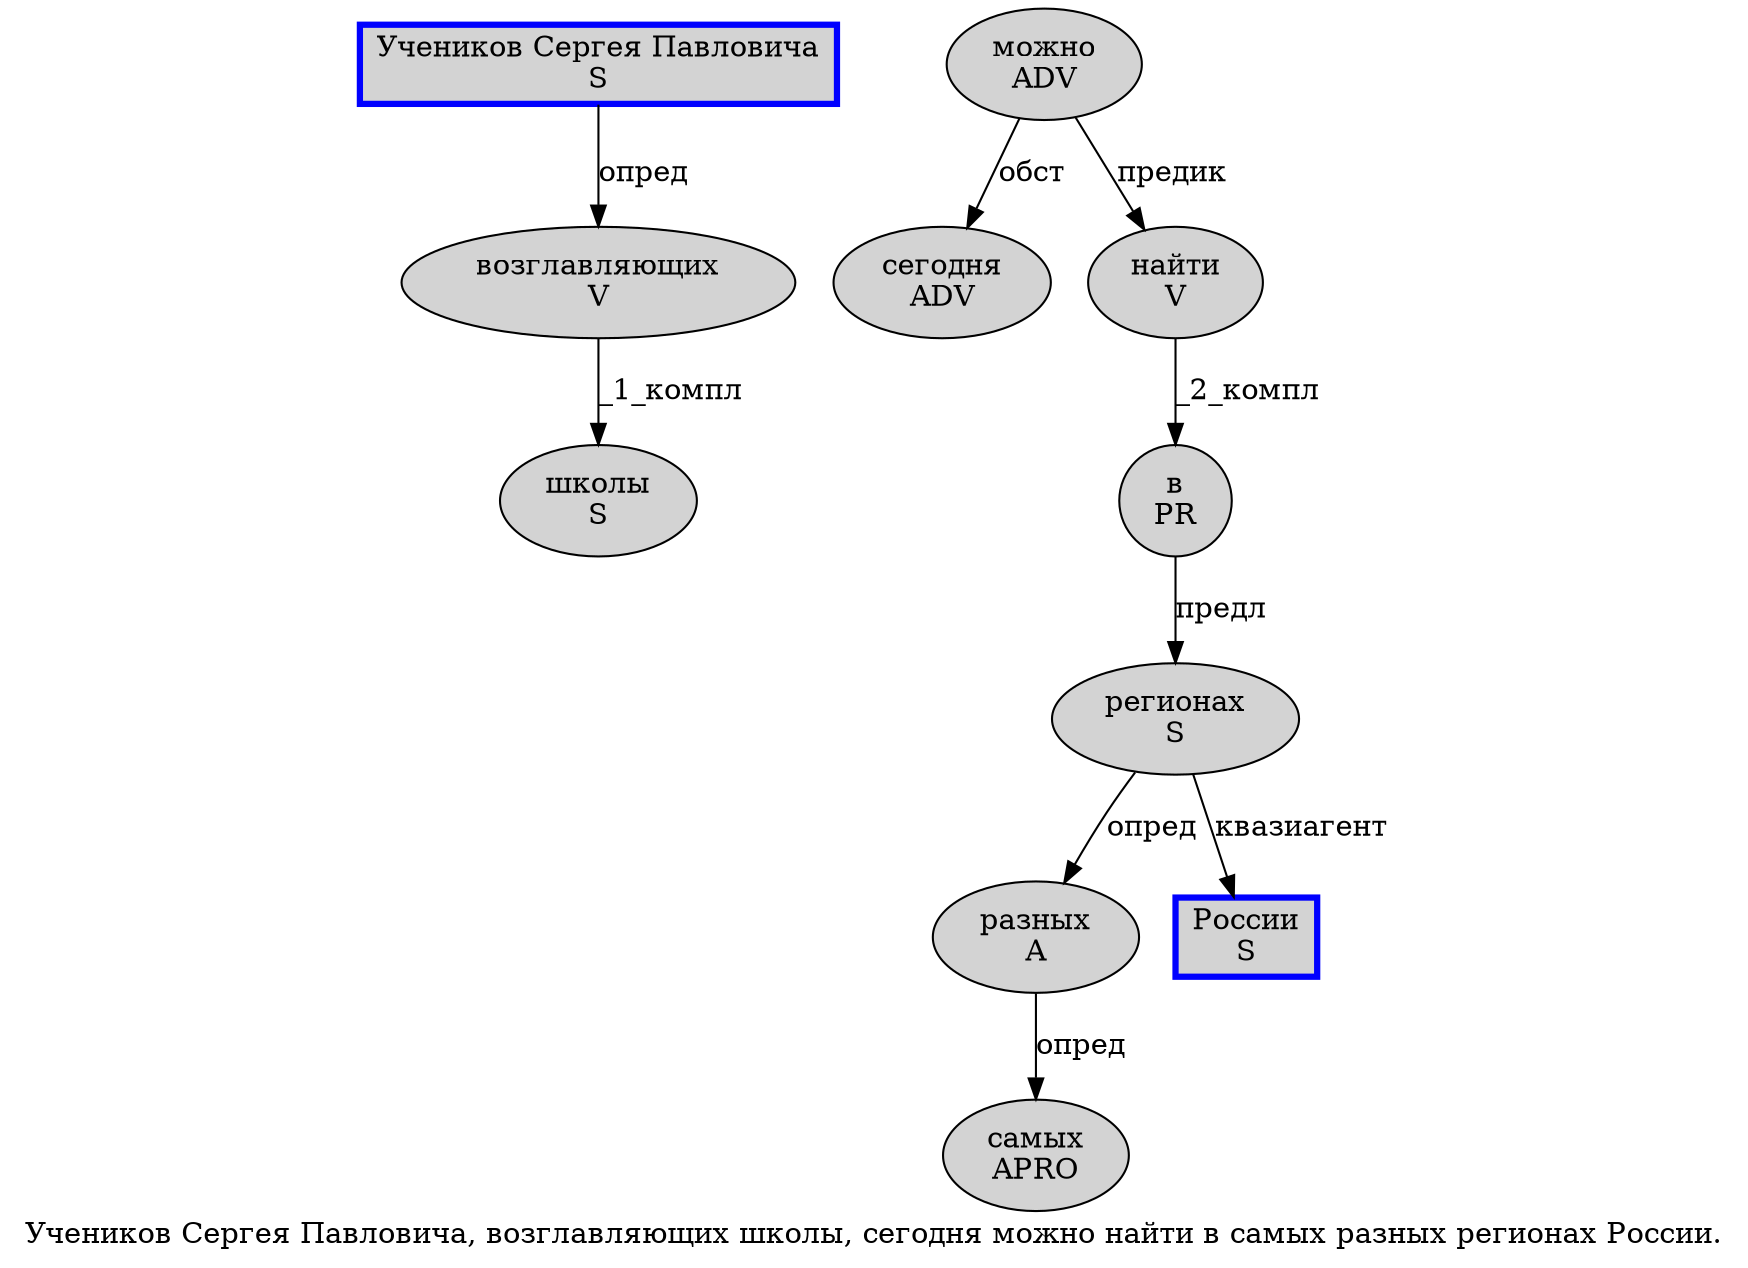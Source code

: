 digraph SENTENCE_202 {
	graph [label="Учеников Сергея Павловича, возглавляющих школы, сегодня можно найти в самых разных регионах России."]
	node [style=filled]
		0 [label="Учеников Сергея Павловича
S" color=blue fillcolor=lightgray penwidth=3 shape=box]
		2 [label="возглавляющих
V" color="" fillcolor=lightgray penwidth=1 shape=ellipse]
		3 [label="школы
S" color="" fillcolor=lightgray penwidth=1 shape=ellipse]
		5 [label="сегодня
ADV" color="" fillcolor=lightgray penwidth=1 shape=ellipse]
		6 [label="можно
ADV" color="" fillcolor=lightgray penwidth=1 shape=ellipse]
		7 [label="найти
V" color="" fillcolor=lightgray penwidth=1 shape=ellipse]
		8 [label="в
PR" color="" fillcolor=lightgray penwidth=1 shape=ellipse]
		9 [label="самых
APRO" color="" fillcolor=lightgray penwidth=1 shape=ellipse]
		10 [label="разных
A" color="" fillcolor=lightgray penwidth=1 shape=ellipse]
		11 [label="регионах
S" color="" fillcolor=lightgray penwidth=1 shape=ellipse]
		12 [label="России
S" color=blue fillcolor=lightgray penwidth=3 shape=box]
			6 -> 5 [label="обст"]
			6 -> 7 [label="предик"]
			7 -> 8 [label="_2_компл"]
			11 -> 10 [label="опред"]
			11 -> 12 [label="квазиагент"]
			0 -> 2 [label="опред"]
			8 -> 11 [label="предл"]
			10 -> 9 [label="опред"]
			2 -> 3 [label="_1_компл"]
}